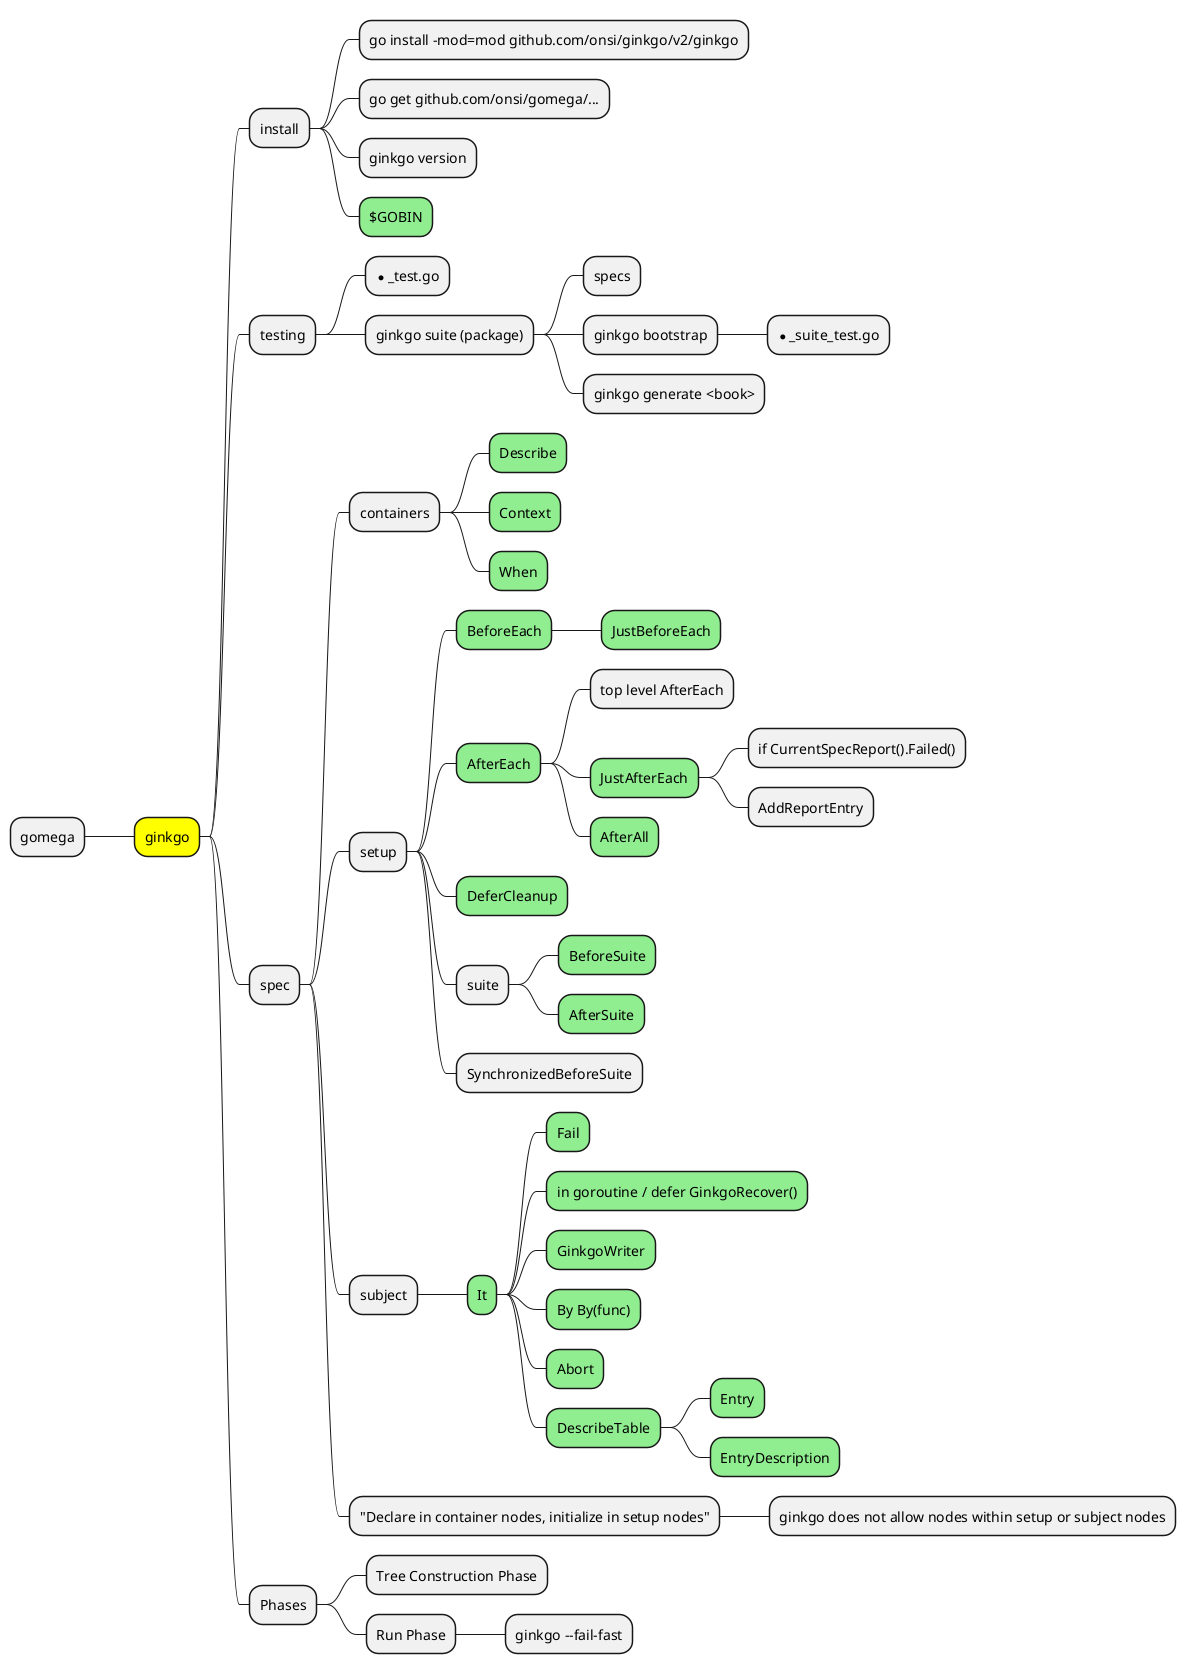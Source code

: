 @startmindmap
+[#Yellow] ginkgo
-- gomega
++ install
+++ go install -mod=mod github.com/onsi/ginkgo/v2/ginkgo
+++ go get github.com/onsi/gomega/...
+++ ginkgo version
+++[#LightGreen] $GOBIN
++ testing
+++ *_test.go
+++ ginkgo suite (package)
++++ specs
++++ ginkgo bootstrap
+++++ *_suite_test.go
++++ ginkgo generate <book>
++ spec
+++ containers
++++[#LightGreen] Describe
++++[#LightGreen] Context
++++[#LightGreen] When
+++ setup
++++[#LightGreen] BeforeEach
+++++[#LightGreen] JustBeforeEach
++++[#LightGreen] AfterEach
+++++ top level AfterEach
+++++[#LightGreen] JustAfterEach
++++++ if CurrentSpecReport().Failed()
++++++ AddReportEntry
+++++[#LightGreen] AfterAll
++++[#LightGreen] DeferCleanup
++++ suite
+++++[#LightGreen] BeforeSuite
+++++[#LightGreen] AfterSuite
++++ SynchronizedBeforeSuite
+++ subject
++++[#LightGreen] It
+++++[#LightGreen] Fail
+++++[#LightGreen] in goroutine / defer GinkgoRecover()
+++++[#LightGreen] GinkgoWriter
+++++[#LightGreen] By By(func)
+++++[#LightGreen] Abort
+++++[#LightGreen] DescribeTable
++++++[#LightGreen] Entry
++++++[#LightGreen] EntryDescription
+++ "Declare in container nodes, initialize in setup nodes"
++++ ginkgo does not allow nodes within setup or subject nodes
++ Phases
+++ Tree Construction Phase
+++ Run Phase
++++ ginkgo --fail-fast
@endmindmap